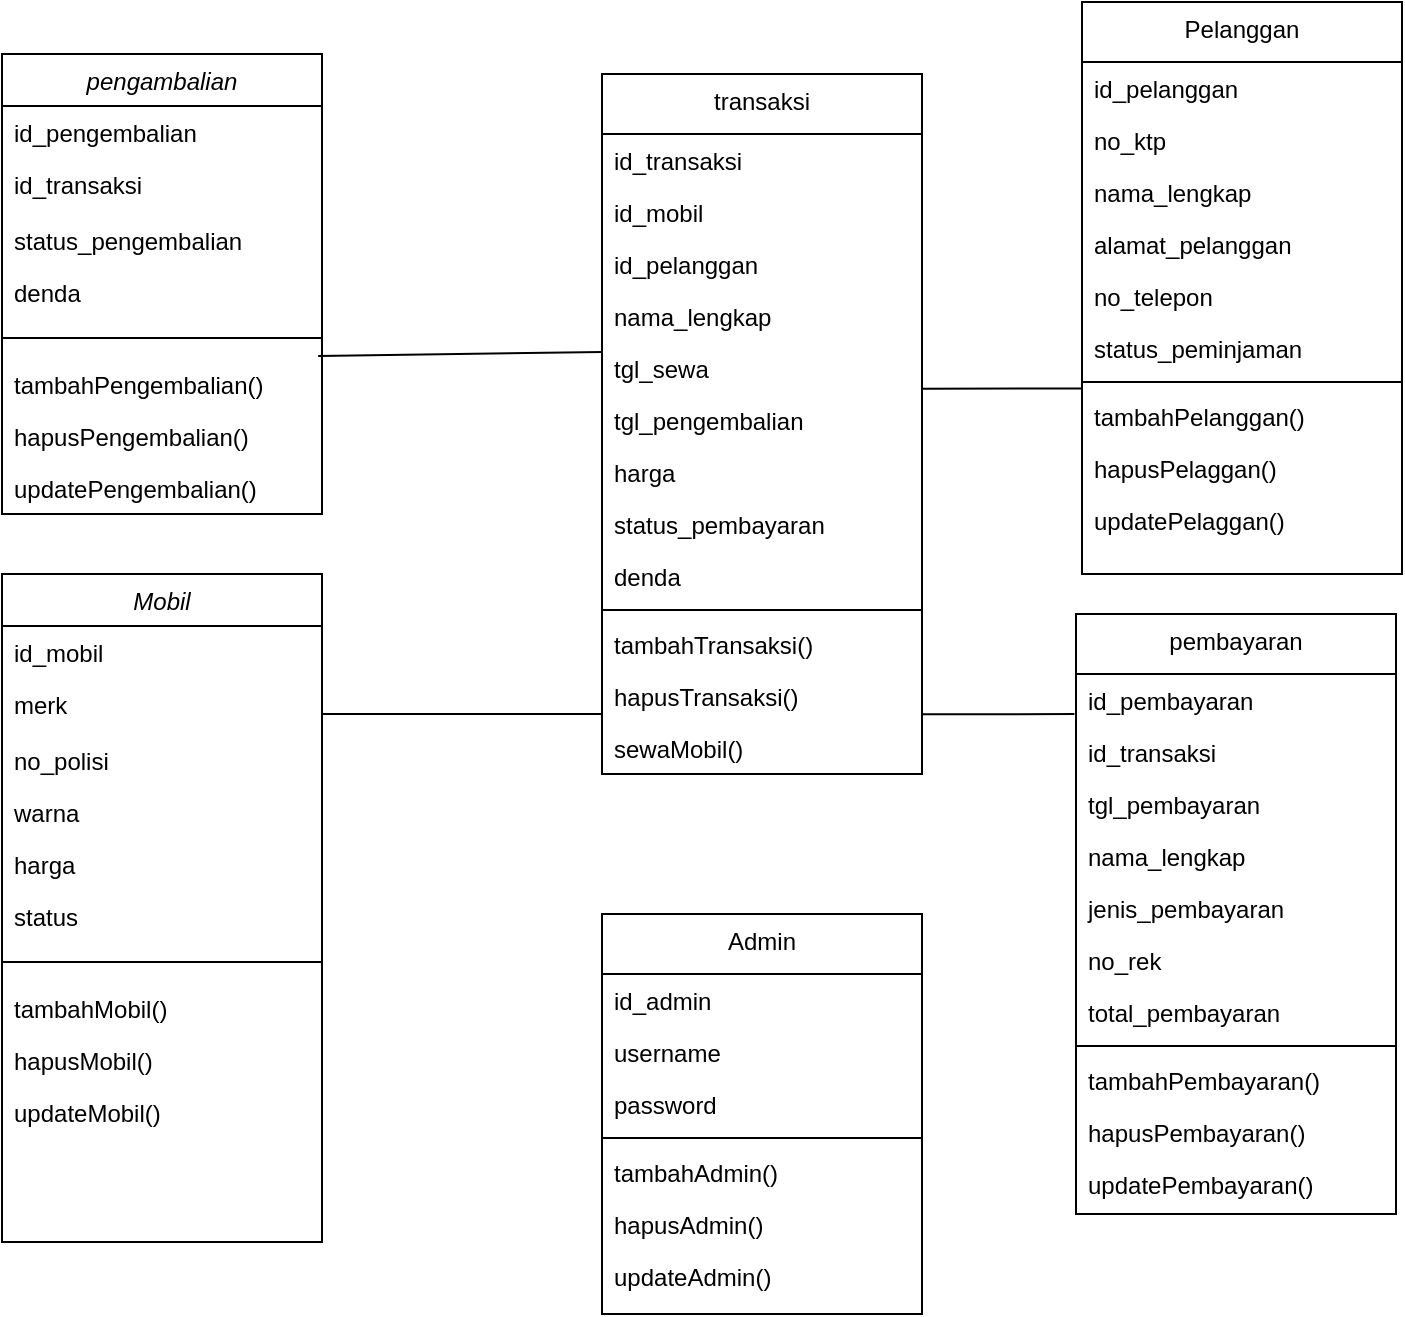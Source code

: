 <mxfile version="24.4.0" type="github">
  <diagram id="C5RBs43oDa-KdzZeNtuy" name="Page-1">
    <mxGraphModel dx="1467" dy="1879" grid="1" gridSize="10" guides="1" tooltips="1" connect="1" arrows="1" fold="1" page="1" pageScale="1" pageWidth="827" pageHeight="1169" math="0" shadow="0">
      <root>
        <mxCell id="WIyWlLk6GJQsqaUBKTNV-0" />
        <mxCell id="WIyWlLk6GJQsqaUBKTNV-1" parent="WIyWlLk6GJQsqaUBKTNV-0" />
        <mxCell id="zkfFHV4jXpPFQw0GAbJ--0" value="Mobil" style="swimlane;fontStyle=2;align=center;verticalAlign=top;childLayout=stackLayout;horizontal=1;startSize=26;horizontalStack=0;resizeParent=1;resizeLast=0;collapsible=1;marginBottom=0;rounded=0;shadow=0;strokeWidth=1;" parent="WIyWlLk6GJQsqaUBKTNV-1" vertex="1">
          <mxGeometry x="130" y="180" width="160" height="334" as="geometry">
            <mxRectangle x="230" y="140" width="160" height="26" as="alternateBounds" />
          </mxGeometry>
        </mxCell>
        <mxCell id="zkfFHV4jXpPFQw0GAbJ--1" value="id_mobil" style="text;align=left;verticalAlign=top;spacingLeft=4;spacingRight=4;overflow=hidden;rotatable=0;points=[[0,0.5],[1,0.5]];portConstraint=eastwest;" parent="zkfFHV4jXpPFQw0GAbJ--0" vertex="1">
          <mxGeometry y="26" width="160" height="26" as="geometry" />
        </mxCell>
        <mxCell id="zkfFHV4jXpPFQw0GAbJ--2" value="merk" style="text;align=left;verticalAlign=top;spacingLeft=4;spacingRight=4;overflow=hidden;rotatable=0;points=[[0,0.5],[1,0.5]];portConstraint=eastwest;rounded=0;shadow=0;html=0;" parent="zkfFHV4jXpPFQw0GAbJ--0" vertex="1">
          <mxGeometry y="52" width="160" height="28" as="geometry" />
        </mxCell>
        <mxCell id="zkfFHV4jXpPFQw0GAbJ--3" value="no_polisi" style="text;align=left;verticalAlign=top;spacingLeft=4;spacingRight=4;overflow=hidden;rotatable=0;points=[[0,0.5],[1,0.5]];portConstraint=eastwest;rounded=0;shadow=0;html=0;" parent="zkfFHV4jXpPFQw0GAbJ--0" vertex="1">
          <mxGeometry y="80" width="160" height="26" as="geometry" />
        </mxCell>
        <mxCell id="b33UJbnE9fyZjmbcasFB-0" value="warna" style="text;align=left;verticalAlign=top;spacingLeft=4;spacingRight=4;overflow=hidden;rotatable=0;points=[[0,0.5],[1,0.5]];portConstraint=eastwest;rounded=0;shadow=0;html=0;" parent="zkfFHV4jXpPFQw0GAbJ--0" vertex="1">
          <mxGeometry y="106" width="160" height="26" as="geometry" />
        </mxCell>
        <mxCell id="b33UJbnE9fyZjmbcasFB-1" value="harga" style="text;align=left;verticalAlign=top;spacingLeft=4;spacingRight=4;overflow=hidden;rotatable=0;points=[[0,0.5],[1,0.5]];portConstraint=eastwest;rounded=0;shadow=0;html=0;" parent="zkfFHV4jXpPFQw0GAbJ--0" vertex="1">
          <mxGeometry y="132" width="160" height="26" as="geometry" />
        </mxCell>
        <mxCell id="b33UJbnE9fyZjmbcasFB-2" value="status" style="text;align=left;verticalAlign=top;spacingLeft=4;spacingRight=4;overflow=hidden;rotatable=0;points=[[0,0.5],[1,0.5]];portConstraint=eastwest;rounded=0;shadow=0;html=0;" parent="zkfFHV4jXpPFQw0GAbJ--0" vertex="1">
          <mxGeometry y="158" width="160" height="26" as="geometry" />
        </mxCell>
        <mxCell id="zkfFHV4jXpPFQw0GAbJ--4" value="" style="line;html=1;strokeWidth=1;align=left;verticalAlign=middle;spacingTop=-1;spacingLeft=3;spacingRight=3;rotatable=0;labelPosition=right;points=[];portConstraint=eastwest;" parent="zkfFHV4jXpPFQw0GAbJ--0" vertex="1">
          <mxGeometry y="184" width="160" height="20" as="geometry" />
        </mxCell>
        <mxCell id="zkfFHV4jXpPFQw0GAbJ--5" value="tambahMobil()" style="text;align=left;verticalAlign=top;spacingLeft=4;spacingRight=4;overflow=hidden;rotatable=0;points=[[0,0.5],[1,0.5]];portConstraint=eastwest;" parent="zkfFHV4jXpPFQw0GAbJ--0" vertex="1">
          <mxGeometry y="204" width="160" height="26" as="geometry" />
        </mxCell>
        <mxCell id="b33UJbnE9fyZjmbcasFB-3" value="hapusMobil()" style="text;align=left;verticalAlign=top;spacingLeft=4;spacingRight=4;overflow=hidden;rotatable=0;points=[[0,0.5],[1,0.5]];portConstraint=eastwest;" parent="zkfFHV4jXpPFQw0GAbJ--0" vertex="1">
          <mxGeometry y="230" width="160" height="26" as="geometry" />
        </mxCell>
        <mxCell id="b33UJbnE9fyZjmbcasFB-4" value="updateMobil()" style="text;align=left;verticalAlign=top;spacingLeft=4;spacingRight=4;overflow=hidden;rotatable=0;points=[[0,0.5],[1,0.5]];portConstraint=eastwest;" parent="zkfFHV4jXpPFQw0GAbJ--0" vertex="1">
          <mxGeometry y="256" width="160" height="26" as="geometry" />
        </mxCell>
        <mxCell id="zkfFHV4jXpPFQw0GAbJ--17" value="transaksi" style="swimlane;fontStyle=0;align=center;verticalAlign=top;childLayout=stackLayout;horizontal=1;startSize=30;horizontalStack=0;resizeParent=1;resizeLast=0;collapsible=1;marginBottom=0;rounded=0;shadow=0;strokeWidth=1;" parent="WIyWlLk6GJQsqaUBKTNV-1" vertex="1">
          <mxGeometry x="430" y="-70" width="160" height="350" as="geometry">
            <mxRectangle x="550" y="140" width="160" height="26" as="alternateBounds" />
          </mxGeometry>
        </mxCell>
        <mxCell id="zkfFHV4jXpPFQw0GAbJ--18" value="id_transaksi" style="text;align=left;verticalAlign=top;spacingLeft=4;spacingRight=4;overflow=hidden;rotatable=0;points=[[0,0.5],[1,0.5]];portConstraint=eastwest;" parent="zkfFHV4jXpPFQw0GAbJ--17" vertex="1">
          <mxGeometry y="30" width="160" height="26" as="geometry" />
        </mxCell>
        <mxCell id="zkfFHV4jXpPFQw0GAbJ--19" value="id_mobil" style="text;align=left;verticalAlign=top;spacingLeft=4;spacingRight=4;overflow=hidden;rotatable=0;points=[[0,0.5],[1,0.5]];portConstraint=eastwest;rounded=0;shadow=0;html=0;" parent="zkfFHV4jXpPFQw0GAbJ--17" vertex="1">
          <mxGeometry y="56" width="160" height="26" as="geometry" />
        </mxCell>
        <mxCell id="zkfFHV4jXpPFQw0GAbJ--20" value="id_pelanggan" style="text;align=left;verticalAlign=top;spacingLeft=4;spacingRight=4;overflow=hidden;rotatable=0;points=[[0,0.5],[1,0.5]];portConstraint=eastwest;rounded=0;shadow=0;html=0;" parent="zkfFHV4jXpPFQw0GAbJ--17" vertex="1">
          <mxGeometry y="82" width="160" height="26" as="geometry" />
        </mxCell>
        <mxCell id="zkfFHV4jXpPFQw0GAbJ--21" value="nama_lengkap" style="text;align=left;verticalAlign=top;spacingLeft=4;spacingRight=4;overflow=hidden;rotatable=0;points=[[0,0.5],[1,0.5]];portConstraint=eastwest;rounded=0;shadow=0;html=0;" parent="zkfFHV4jXpPFQw0GAbJ--17" vertex="1">
          <mxGeometry y="108" width="160" height="26" as="geometry" />
        </mxCell>
        <mxCell id="zkfFHV4jXpPFQw0GAbJ--22" value="tgl_sewa" style="text;align=left;verticalAlign=top;spacingLeft=4;spacingRight=4;overflow=hidden;rotatable=0;points=[[0,0.5],[1,0.5]];portConstraint=eastwest;rounded=0;shadow=0;html=0;" parent="zkfFHV4jXpPFQw0GAbJ--17" vertex="1">
          <mxGeometry y="134" width="160" height="26" as="geometry" />
        </mxCell>
        <mxCell id="b33UJbnE9fyZjmbcasFB-6" value="tgl_pengembalian" style="text;align=left;verticalAlign=top;spacingLeft=4;spacingRight=4;overflow=hidden;rotatable=0;points=[[0,0.5],[1,0.5]];portConstraint=eastwest;rounded=0;shadow=0;html=0;" parent="zkfFHV4jXpPFQw0GAbJ--17" vertex="1">
          <mxGeometry y="160" width="160" height="26" as="geometry" />
        </mxCell>
        <mxCell id="b33UJbnE9fyZjmbcasFB-27" value="harga" style="text;align=left;verticalAlign=top;spacingLeft=4;spacingRight=4;overflow=hidden;rotatable=0;points=[[0,0.5],[1,0.5]];portConstraint=eastwest;rounded=0;shadow=0;html=0;" parent="zkfFHV4jXpPFQw0GAbJ--17" vertex="1">
          <mxGeometry y="186" width="160" height="26" as="geometry" />
        </mxCell>
        <mxCell id="b33UJbnE9fyZjmbcasFB-28" value="status_pembayaran" style="text;align=left;verticalAlign=top;spacingLeft=4;spacingRight=4;overflow=hidden;rotatable=0;points=[[0,0.5],[1,0.5]];portConstraint=eastwest;rounded=0;shadow=0;html=0;" parent="zkfFHV4jXpPFQw0GAbJ--17" vertex="1">
          <mxGeometry y="212" width="160" height="26" as="geometry" />
        </mxCell>
        <mxCell id="b33UJbnE9fyZjmbcasFB-30" value="denda" style="text;align=left;verticalAlign=top;spacingLeft=4;spacingRight=4;overflow=hidden;rotatable=0;points=[[0,0.5],[1,0.5]];portConstraint=eastwest;" parent="zkfFHV4jXpPFQw0GAbJ--17" vertex="1">
          <mxGeometry y="238" width="160" height="26" as="geometry" />
        </mxCell>
        <mxCell id="zkfFHV4jXpPFQw0GAbJ--23" value="" style="line;html=1;strokeWidth=1;align=left;verticalAlign=middle;spacingTop=-1;spacingLeft=3;spacingRight=3;rotatable=0;labelPosition=right;points=[];portConstraint=eastwest;" parent="zkfFHV4jXpPFQw0GAbJ--17" vertex="1">
          <mxGeometry y="264" width="160" height="8" as="geometry" />
        </mxCell>
        <mxCell id="b33UJbnE9fyZjmbcasFB-7" value="tambahTransaksi()" style="text;align=left;verticalAlign=top;spacingLeft=4;spacingRight=4;overflow=hidden;rotatable=0;points=[[0,0.5],[1,0.5]];portConstraint=eastwest;" parent="zkfFHV4jXpPFQw0GAbJ--17" vertex="1">
          <mxGeometry y="272" width="160" height="26" as="geometry" />
        </mxCell>
        <mxCell id="zkfFHV4jXpPFQw0GAbJ--25" value="hapusTransaksi()" style="text;align=left;verticalAlign=top;spacingLeft=4;spacingRight=4;overflow=hidden;rotatable=0;points=[[0,0.5],[1,0.5]];portConstraint=eastwest;" parent="zkfFHV4jXpPFQw0GAbJ--17" vertex="1">
          <mxGeometry y="298" width="160" height="26" as="geometry" />
        </mxCell>
        <mxCell id="b33UJbnE9fyZjmbcasFB-31" value="sewaMobil()" style="text;align=left;verticalAlign=top;spacingLeft=4;spacingRight=4;overflow=hidden;rotatable=0;points=[[0,0.5],[1,0.5]];portConstraint=eastwest;" parent="zkfFHV4jXpPFQw0GAbJ--17" vertex="1">
          <mxGeometry y="324" width="160" height="26" as="geometry" />
        </mxCell>
        <mxCell id="b33UJbnE9fyZjmbcasFB-8" value="Pelanggan" style="swimlane;fontStyle=0;align=center;verticalAlign=top;childLayout=stackLayout;horizontal=1;startSize=30;horizontalStack=0;resizeParent=1;resizeLast=0;collapsible=1;marginBottom=0;rounded=0;shadow=0;strokeWidth=1;" parent="WIyWlLk6GJQsqaUBKTNV-1" vertex="1">
          <mxGeometry x="670" y="-106" width="160" height="286" as="geometry">
            <mxRectangle x="550" y="140" width="160" height="26" as="alternateBounds" />
          </mxGeometry>
        </mxCell>
        <mxCell id="b33UJbnE9fyZjmbcasFB-9" value="id_pelanggan" style="text;align=left;verticalAlign=top;spacingLeft=4;spacingRight=4;overflow=hidden;rotatable=0;points=[[0,0.5],[1,0.5]];portConstraint=eastwest;" parent="b33UJbnE9fyZjmbcasFB-8" vertex="1">
          <mxGeometry y="30" width="160" height="26" as="geometry" />
        </mxCell>
        <mxCell id="b33UJbnE9fyZjmbcasFB-10" value="no_ktp" style="text;align=left;verticalAlign=top;spacingLeft=4;spacingRight=4;overflow=hidden;rotatable=0;points=[[0,0.5],[1,0.5]];portConstraint=eastwest;rounded=0;shadow=0;html=0;" parent="b33UJbnE9fyZjmbcasFB-8" vertex="1">
          <mxGeometry y="56" width="160" height="26" as="geometry" />
        </mxCell>
        <mxCell id="b33UJbnE9fyZjmbcasFB-11" value="nama_lengkap" style="text;align=left;verticalAlign=top;spacingLeft=4;spacingRight=4;overflow=hidden;rotatable=0;points=[[0,0.5],[1,0.5]];portConstraint=eastwest;rounded=0;shadow=0;html=0;" parent="b33UJbnE9fyZjmbcasFB-8" vertex="1">
          <mxGeometry y="82" width="160" height="26" as="geometry" />
        </mxCell>
        <mxCell id="b33UJbnE9fyZjmbcasFB-12" value="alamat_pelanggan" style="text;align=left;verticalAlign=top;spacingLeft=4;spacingRight=4;overflow=hidden;rotatable=0;points=[[0,0.5],[1,0.5]];portConstraint=eastwest;rounded=0;shadow=0;html=0;" parent="b33UJbnE9fyZjmbcasFB-8" vertex="1">
          <mxGeometry y="108" width="160" height="26" as="geometry" />
        </mxCell>
        <mxCell id="b33UJbnE9fyZjmbcasFB-13" value="no_telepon" style="text;align=left;verticalAlign=top;spacingLeft=4;spacingRight=4;overflow=hidden;rotatable=0;points=[[0,0.5],[1,0.5]];portConstraint=eastwest;rounded=0;shadow=0;html=0;" parent="b33UJbnE9fyZjmbcasFB-8" vertex="1">
          <mxGeometry y="134" width="160" height="26" as="geometry" />
        </mxCell>
        <mxCell id="b33UJbnE9fyZjmbcasFB-14" value="status_peminjaman" style="text;align=left;verticalAlign=top;spacingLeft=4;spacingRight=4;overflow=hidden;rotatable=0;points=[[0,0.5],[1,0.5]];portConstraint=eastwest;rounded=0;shadow=0;html=0;" parent="b33UJbnE9fyZjmbcasFB-8" vertex="1">
          <mxGeometry y="160" width="160" height="26" as="geometry" />
        </mxCell>
        <mxCell id="b33UJbnE9fyZjmbcasFB-15" value="" style="line;html=1;strokeWidth=1;align=left;verticalAlign=middle;spacingTop=-1;spacingLeft=3;spacingRight=3;rotatable=0;labelPosition=right;points=[];portConstraint=eastwest;" parent="b33UJbnE9fyZjmbcasFB-8" vertex="1">
          <mxGeometry y="186" width="160" height="8" as="geometry" />
        </mxCell>
        <mxCell id="b33UJbnE9fyZjmbcasFB-16" value="tambahPelanggan()" style="text;align=left;verticalAlign=top;spacingLeft=4;spacingRight=4;overflow=hidden;rotatable=0;points=[[0,0.5],[1,0.5]];portConstraint=eastwest;" parent="b33UJbnE9fyZjmbcasFB-8" vertex="1">
          <mxGeometry y="194" width="160" height="26" as="geometry" />
        </mxCell>
        <mxCell id="b33UJbnE9fyZjmbcasFB-17" value="hapusPelaggan()" style="text;align=left;verticalAlign=top;spacingLeft=4;spacingRight=4;overflow=hidden;rotatable=0;points=[[0,0.5],[1,0.5]];portConstraint=eastwest;" parent="b33UJbnE9fyZjmbcasFB-8" vertex="1">
          <mxGeometry y="220" width="160" height="26" as="geometry" />
        </mxCell>
        <mxCell id="b33UJbnE9fyZjmbcasFB-18" value="updatePelaggan()" style="text;align=left;verticalAlign=top;spacingLeft=4;spacingRight=4;overflow=hidden;rotatable=0;points=[[0,0.5],[1,0.5]];portConstraint=eastwest;" parent="b33UJbnE9fyZjmbcasFB-8" vertex="1">
          <mxGeometry y="246" width="160" height="26" as="geometry" />
        </mxCell>
        <mxCell id="b33UJbnE9fyZjmbcasFB-23" value="" style="endArrow=none;html=1;rounded=0;entryX=-0.001;entryY=-0.03;entryDx=0;entryDy=0;exitX=1.023;exitY=0.897;exitDx=0;exitDy=0;entryPerimeter=0;exitPerimeter=0;" parent="WIyWlLk6GJQsqaUBKTNV-1" target="b33UJbnE9fyZjmbcasFB-16" edge="1">
          <mxGeometry width="50" height="50" relative="1" as="geometry">
            <mxPoint x="590" y="87.322" as="sourcePoint" />
            <mxPoint x="676.4" y="90.002" as="targetPoint" />
          </mxGeometry>
        </mxCell>
        <mxCell id="b33UJbnE9fyZjmbcasFB-32" value="pembayaran" style="swimlane;fontStyle=0;align=center;verticalAlign=top;childLayout=stackLayout;horizontal=1;startSize=30;horizontalStack=0;resizeParent=1;resizeLast=0;collapsible=1;marginBottom=0;rounded=0;shadow=0;strokeWidth=1;" parent="WIyWlLk6GJQsqaUBKTNV-1" vertex="1">
          <mxGeometry x="667" y="200" width="160" height="300" as="geometry">
            <mxRectangle x="550" y="140" width="160" height="26" as="alternateBounds" />
          </mxGeometry>
        </mxCell>
        <mxCell id="b33UJbnE9fyZjmbcasFB-33" value="id_pembayaran" style="text;align=left;verticalAlign=top;spacingLeft=4;spacingRight=4;overflow=hidden;rotatable=0;points=[[0,0.5],[1,0.5]];portConstraint=eastwest;" parent="b33UJbnE9fyZjmbcasFB-32" vertex="1">
          <mxGeometry y="30" width="160" height="26" as="geometry" />
        </mxCell>
        <mxCell id="b33UJbnE9fyZjmbcasFB-34" value="id_transaksi" style="text;align=left;verticalAlign=top;spacingLeft=4;spacingRight=4;overflow=hidden;rotatable=0;points=[[0,0.5],[1,0.5]];portConstraint=eastwest;rounded=0;shadow=0;html=0;" parent="b33UJbnE9fyZjmbcasFB-32" vertex="1">
          <mxGeometry y="56" width="160" height="26" as="geometry" />
        </mxCell>
        <mxCell id="b33UJbnE9fyZjmbcasFB-35" value="tgl_pembayaran" style="text;align=left;verticalAlign=top;spacingLeft=4;spacingRight=4;overflow=hidden;rotatable=0;points=[[0,0.5],[1,0.5]];portConstraint=eastwest;rounded=0;shadow=0;html=0;" parent="b33UJbnE9fyZjmbcasFB-32" vertex="1">
          <mxGeometry y="82" width="160" height="26" as="geometry" />
        </mxCell>
        <mxCell id="b33UJbnE9fyZjmbcasFB-36" value="nama_lengkap" style="text;align=left;verticalAlign=top;spacingLeft=4;spacingRight=4;overflow=hidden;rotatable=0;points=[[0,0.5],[1,0.5]];portConstraint=eastwest;rounded=0;shadow=0;html=0;" parent="b33UJbnE9fyZjmbcasFB-32" vertex="1">
          <mxGeometry y="108" width="160" height="26" as="geometry" />
        </mxCell>
        <mxCell id="b33UJbnE9fyZjmbcasFB-37" value="jenis_pembayaran" style="text;align=left;verticalAlign=top;spacingLeft=4;spacingRight=4;overflow=hidden;rotatable=0;points=[[0,0.5],[1,0.5]];portConstraint=eastwest;rounded=0;shadow=0;html=0;" parent="b33UJbnE9fyZjmbcasFB-32" vertex="1">
          <mxGeometry y="134" width="160" height="26" as="geometry" />
        </mxCell>
        <mxCell id="b33UJbnE9fyZjmbcasFB-38" value="no_rek" style="text;align=left;verticalAlign=top;spacingLeft=4;spacingRight=4;overflow=hidden;rotatable=0;points=[[0,0.5],[1,0.5]];portConstraint=eastwest;rounded=0;shadow=0;html=0;" parent="b33UJbnE9fyZjmbcasFB-32" vertex="1">
          <mxGeometry y="160" width="160" height="26" as="geometry" />
        </mxCell>
        <mxCell id="b33UJbnE9fyZjmbcasFB-39" value="total_pembayaran" style="text;align=left;verticalAlign=top;spacingLeft=4;spacingRight=4;overflow=hidden;rotatable=0;points=[[0,0.5],[1,0.5]];portConstraint=eastwest;rounded=0;shadow=0;html=0;" parent="b33UJbnE9fyZjmbcasFB-32" vertex="1">
          <mxGeometry y="186" width="160" height="26" as="geometry" />
        </mxCell>
        <mxCell id="b33UJbnE9fyZjmbcasFB-43" value="" style="line;html=1;strokeWidth=1;align=left;verticalAlign=middle;spacingTop=-1;spacingLeft=3;spacingRight=3;rotatable=0;labelPosition=right;points=[];portConstraint=eastwest;" parent="b33UJbnE9fyZjmbcasFB-32" vertex="1">
          <mxGeometry y="212" width="160" height="8" as="geometry" />
        </mxCell>
        <mxCell id="b33UJbnE9fyZjmbcasFB-44" value="tambahPembayaran()" style="text;align=left;verticalAlign=top;spacingLeft=4;spacingRight=4;overflow=hidden;rotatable=0;points=[[0,0.5],[1,0.5]];portConstraint=eastwest;" parent="b33UJbnE9fyZjmbcasFB-32" vertex="1">
          <mxGeometry y="220" width="160" height="26" as="geometry" />
        </mxCell>
        <mxCell id="b33UJbnE9fyZjmbcasFB-45" value="hapusPembayaran()" style="text;align=left;verticalAlign=top;spacingLeft=4;spacingRight=4;overflow=hidden;rotatable=0;points=[[0,0.5],[1,0.5]];portConstraint=eastwest;" parent="b33UJbnE9fyZjmbcasFB-32" vertex="1">
          <mxGeometry y="246" width="160" height="26" as="geometry" />
        </mxCell>
        <mxCell id="b33UJbnE9fyZjmbcasFB-46" value="updatePembayaran()" style="text;align=left;verticalAlign=top;spacingLeft=4;spacingRight=4;overflow=hidden;rotatable=0;points=[[0,0.5],[1,0.5]];portConstraint=eastwest;" parent="b33UJbnE9fyZjmbcasFB-32" vertex="1">
          <mxGeometry y="272" width="160" height="26" as="geometry" />
        </mxCell>
        <mxCell id="b33UJbnE9fyZjmbcasFB-47" value="" style="endArrow=none;html=1;rounded=0;entryX=1;entryY=0.5;entryDx=0;entryDy=0;exitX=-0.005;exitY=0.147;exitDx=0;exitDy=0;exitPerimeter=0;" parent="WIyWlLk6GJQsqaUBKTNV-1" edge="1">
          <mxGeometry width="50" height="50" relative="1" as="geometry">
            <mxPoint x="666.2" y="250.002" as="sourcePoint" />
            <mxPoint x="590" y="250.18" as="targetPoint" />
          </mxGeometry>
        </mxCell>
        <mxCell id="b33UJbnE9fyZjmbcasFB-48" value="pengambalian" style="swimlane;fontStyle=2;align=center;verticalAlign=top;childLayout=stackLayout;horizontal=1;startSize=26;horizontalStack=0;resizeParent=1;resizeLast=0;collapsible=1;marginBottom=0;rounded=0;shadow=0;strokeWidth=1;" parent="WIyWlLk6GJQsqaUBKTNV-1" vertex="1">
          <mxGeometry x="130" y="-80" width="160" height="230" as="geometry">
            <mxRectangle x="230" y="140" width="160" height="26" as="alternateBounds" />
          </mxGeometry>
        </mxCell>
        <mxCell id="b33UJbnE9fyZjmbcasFB-49" value="id_pengembalian" style="text;align=left;verticalAlign=top;spacingLeft=4;spacingRight=4;overflow=hidden;rotatable=0;points=[[0,0.5],[1,0.5]];portConstraint=eastwest;" parent="b33UJbnE9fyZjmbcasFB-48" vertex="1">
          <mxGeometry y="26" width="160" height="26" as="geometry" />
        </mxCell>
        <mxCell id="b33UJbnE9fyZjmbcasFB-50" value="id_transaksi" style="text;align=left;verticalAlign=top;spacingLeft=4;spacingRight=4;overflow=hidden;rotatable=0;points=[[0,0.5],[1,0.5]];portConstraint=eastwest;rounded=0;shadow=0;html=0;" parent="b33UJbnE9fyZjmbcasFB-48" vertex="1">
          <mxGeometry y="52" width="160" height="28" as="geometry" />
        </mxCell>
        <mxCell id="b33UJbnE9fyZjmbcasFB-51" value="status_pengembalian" style="text;align=left;verticalAlign=top;spacingLeft=4;spacingRight=4;overflow=hidden;rotatable=0;points=[[0,0.5],[1,0.5]];portConstraint=eastwest;rounded=0;shadow=0;html=0;" parent="b33UJbnE9fyZjmbcasFB-48" vertex="1">
          <mxGeometry y="80" width="160" height="26" as="geometry" />
        </mxCell>
        <mxCell id="b33UJbnE9fyZjmbcasFB-52" value="denda" style="text;align=left;verticalAlign=top;spacingLeft=4;spacingRight=4;overflow=hidden;rotatable=0;points=[[0,0.5],[1,0.5]];portConstraint=eastwest;rounded=0;shadow=0;html=0;" parent="b33UJbnE9fyZjmbcasFB-48" vertex="1">
          <mxGeometry y="106" width="160" height="26" as="geometry" />
        </mxCell>
        <mxCell id="b33UJbnE9fyZjmbcasFB-55" value="" style="line;html=1;strokeWidth=1;align=left;verticalAlign=middle;spacingTop=-1;spacingLeft=3;spacingRight=3;rotatable=0;labelPosition=right;points=[];portConstraint=eastwest;" parent="b33UJbnE9fyZjmbcasFB-48" vertex="1">
          <mxGeometry y="132" width="160" height="20" as="geometry" />
        </mxCell>
        <mxCell id="b33UJbnE9fyZjmbcasFB-56" value="tambahPengembalian()" style="text;align=left;verticalAlign=top;spacingLeft=4;spacingRight=4;overflow=hidden;rotatable=0;points=[[0,0.5],[1,0.5]];portConstraint=eastwest;" parent="b33UJbnE9fyZjmbcasFB-48" vertex="1">
          <mxGeometry y="152" width="160" height="26" as="geometry" />
        </mxCell>
        <mxCell id="b33UJbnE9fyZjmbcasFB-57" value="hapusPengembalian()" style="text;align=left;verticalAlign=top;spacingLeft=4;spacingRight=4;overflow=hidden;rotatable=0;points=[[0,0.5],[1,0.5]];portConstraint=eastwest;" parent="b33UJbnE9fyZjmbcasFB-48" vertex="1">
          <mxGeometry y="178" width="160" height="26" as="geometry" />
        </mxCell>
        <mxCell id="b33UJbnE9fyZjmbcasFB-58" value="updatePengembalian()" style="text;align=left;verticalAlign=top;spacingLeft=4;spacingRight=4;overflow=hidden;rotatable=0;points=[[0,0.5],[1,0.5]];portConstraint=eastwest;" parent="b33UJbnE9fyZjmbcasFB-48" vertex="1">
          <mxGeometry y="204" width="160" height="26" as="geometry" />
        </mxCell>
        <mxCell id="b33UJbnE9fyZjmbcasFB-65" value="" style="endArrow=none;html=1;rounded=0;exitX=1;exitY=0.5;exitDx=0;exitDy=0;" parent="WIyWlLk6GJQsqaUBKTNV-1" edge="1">
          <mxGeometry width="50" height="50" relative="1" as="geometry">
            <mxPoint x="290" y="250" as="sourcePoint" />
            <mxPoint x="430" y="250" as="targetPoint" />
          </mxGeometry>
        </mxCell>
        <mxCell id="b33UJbnE9fyZjmbcasFB-66" value="Admin" style="swimlane;fontStyle=0;align=center;verticalAlign=top;childLayout=stackLayout;horizontal=1;startSize=30;horizontalStack=0;resizeParent=1;resizeLast=0;collapsible=1;marginBottom=0;rounded=0;shadow=0;strokeWidth=1;" parent="WIyWlLk6GJQsqaUBKTNV-1" vertex="1">
          <mxGeometry x="430" y="350" width="160" height="200" as="geometry">
            <mxRectangle x="550" y="140" width="160" height="26" as="alternateBounds" />
          </mxGeometry>
        </mxCell>
        <mxCell id="b33UJbnE9fyZjmbcasFB-67" value="id_admin" style="text;align=left;verticalAlign=top;spacingLeft=4;spacingRight=4;overflow=hidden;rotatable=0;points=[[0,0.5],[1,0.5]];portConstraint=eastwest;" parent="b33UJbnE9fyZjmbcasFB-66" vertex="1">
          <mxGeometry y="30" width="160" height="26" as="geometry" />
        </mxCell>
        <mxCell id="b33UJbnE9fyZjmbcasFB-68" value="username" style="text;align=left;verticalAlign=top;spacingLeft=4;spacingRight=4;overflow=hidden;rotatable=0;points=[[0,0.5],[1,0.5]];portConstraint=eastwest;rounded=0;shadow=0;html=0;" parent="b33UJbnE9fyZjmbcasFB-66" vertex="1">
          <mxGeometry y="56" width="160" height="26" as="geometry" />
        </mxCell>
        <mxCell id="b33UJbnE9fyZjmbcasFB-69" value="password" style="text;align=left;verticalAlign=top;spacingLeft=4;spacingRight=4;overflow=hidden;rotatable=0;points=[[0,0.5],[1,0.5]];portConstraint=eastwest;rounded=0;shadow=0;html=0;" parent="b33UJbnE9fyZjmbcasFB-66" vertex="1">
          <mxGeometry y="82" width="160" height="26" as="geometry" />
        </mxCell>
        <mxCell id="b33UJbnE9fyZjmbcasFB-74" value="" style="line;html=1;strokeWidth=1;align=left;verticalAlign=middle;spacingTop=-1;spacingLeft=3;spacingRight=3;rotatable=0;labelPosition=right;points=[];portConstraint=eastwest;" parent="b33UJbnE9fyZjmbcasFB-66" vertex="1">
          <mxGeometry y="108" width="160" height="8" as="geometry" />
        </mxCell>
        <mxCell id="b33UJbnE9fyZjmbcasFB-75" value="tambahAdmin()" style="text;align=left;verticalAlign=top;spacingLeft=4;spacingRight=4;overflow=hidden;rotatable=0;points=[[0,0.5],[1,0.5]];portConstraint=eastwest;" parent="b33UJbnE9fyZjmbcasFB-66" vertex="1">
          <mxGeometry y="116" width="160" height="26" as="geometry" />
        </mxCell>
        <mxCell id="b33UJbnE9fyZjmbcasFB-76" value="hapusAdmin()" style="text;align=left;verticalAlign=top;spacingLeft=4;spacingRight=4;overflow=hidden;rotatable=0;points=[[0,0.5],[1,0.5]];portConstraint=eastwest;" parent="b33UJbnE9fyZjmbcasFB-66" vertex="1">
          <mxGeometry y="142" width="160" height="26" as="geometry" />
        </mxCell>
        <mxCell id="b33UJbnE9fyZjmbcasFB-77" value="updateAdmin()" style="text;align=left;verticalAlign=top;spacingLeft=4;spacingRight=4;overflow=hidden;rotatable=0;points=[[0,0.5],[1,0.5]];portConstraint=eastwest;" parent="b33UJbnE9fyZjmbcasFB-66" vertex="1">
          <mxGeometry y="168" width="160" height="26" as="geometry" />
        </mxCell>
        <mxCell id="odeSS5EHHojbuJbAUwXH-0" value="" style="endArrow=none;html=1;rounded=0;entryX=0;entryY=0.192;entryDx=0;entryDy=0;entryPerimeter=0;exitX=0.988;exitY=-0.038;exitDx=0;exitDy=0;exitPerimeter=0;" edge="1" parent="WIyWlLk6GJQsqaUBKTNV-1" source="b33UJbnE9fyZjmbcasFB-56" target="zkfFHV4jXpPFQw0GAbJ--22">
          <mxGeometry width="50" height="50" relative="1" as="geometry">
            <mxPoint x="310" y="80" as="sourcePoint" />
            <mxPoint x="360" y="30" as="targetPoint" />
          </mxGeometry>
        </mxCell>
      </root>
    </mxGraphModel>
  </diagram>
</mxfile>
